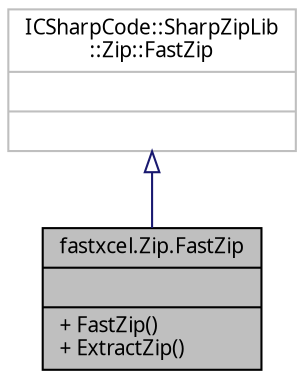 digraph "fastxcel.Zip.FastZip"
{
  edge [fontname="FreeSans.ttf",fontsize="10",labelfontname="FreeSans.ttf",labelfontsize="10"];
  node [fontname="FreeSans.ttf",fontsize="10",shape=record];
  Node1 [label="{fastxcel.Zip.FastZip\n||+ FastZip()\l+ ExtractZip()\l}",height=0.2,width=0.4,color="black", fillcolor="grey75", style="filled", fontcolor="black"];
  Node2 -> Node1 [dir="back",color="midnightblue",fontsize="10",style="solid",arrowtail="onormal",fontname="FreeSans.ttf"];
  Node2 [label="{ICSharpCode::SharpZipLib\l::Zip::FastZip\n||}",height=0.2,width=0.4,color="grey75", fillcolor="white", style="filled"];
}
